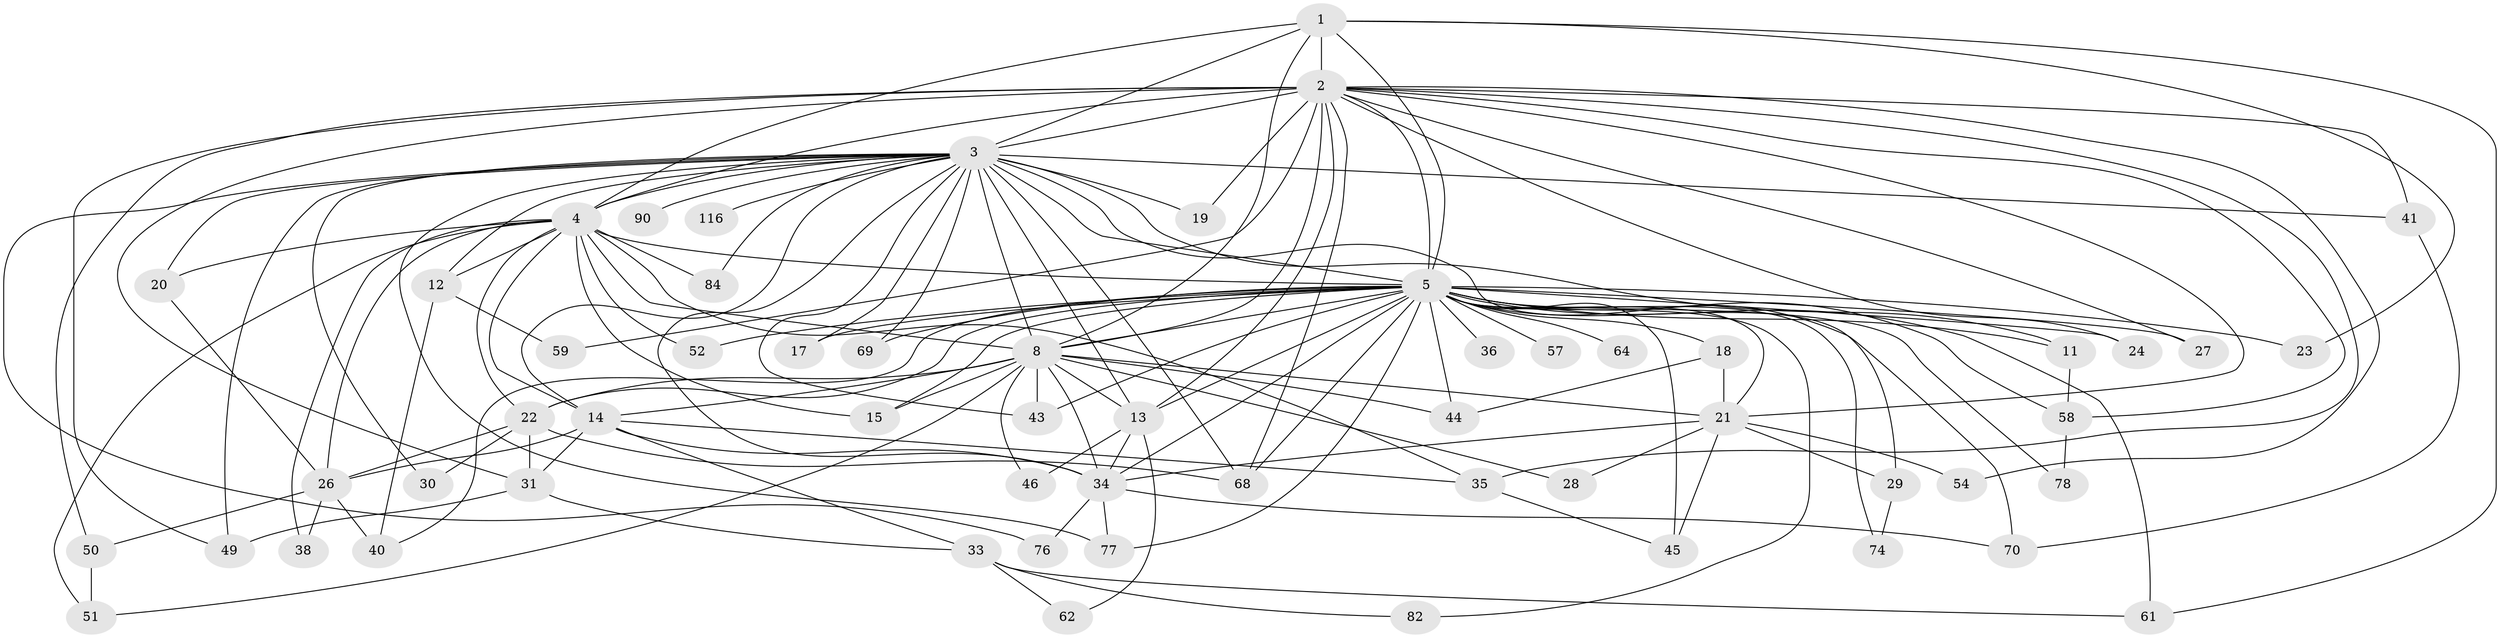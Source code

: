 // original degree distribution, {13: 0.02586206896551724, 20: 0.02586206896551724, 21: 0.008620689655172414, 41: 0.008620689655172414, 23: 0.008620689655172414, 25: 0.008620689655172414, 3: 0.31896551724137934, 4: 0.06896551724137931, 6: 0.017241379310344827, 7: 0.017241379310344827, 5: 0.02586206896551724, 2: 0.4482758620689655, 9: 0.008620689655172414, 8: 0.008620689655172414}
// Generated by graph-tools (version 1.1) at 2025/17/03/04/25 18:17:19]
// undirected, 58 vertices, 140 edges
graph export_dot {
graph [start="1"]
  node [color=gray90,style=filled];
  1;
  2 [super="+98+63+9"];
  3 [super="+81+16+10+32"];
  4 [super="+103+110+65+7"];
  5 [super="+6+101+72"];
  8 [super="+42+85"];
  11;
  12;
  13 [super="+47+71"];
  14 [super="+89"];
  15 [super="+66"];
  17;
  18;
  19;
  20;
  21 [super="+88"];
  22;
  23;
  24;
  26 [super="+87"];
  27 [super="+39"];
  28;
  29;
  30;
  31 [super="+100"];
  33;
  34 [super="+104+91+67"];
  35;
  36;
  38;
  40 [super="+107"];
  41;
  43;
  44 [super="+94"];
  45;
  46;
  49 [super="+112"];
  50;
  51;
  52;
  54;
  57;
  58;
  59;
  61;
  62;
  64 [super="+83"];
  68 [super="+93"];
  69;
  70 [super="+109"];
  74;
  76;
  77 [super="+79"];
  78;
  82;
  84;
  90;
  116;
  1 -- 2 [weight=3];
  1 -- 3 [weight=2];
  1 -- 4 [weight=3];
  1 -- 5 [weight=2];
  1 -- 8;
  1 -- 23;
  1 -- 61;
  2 -- 3 [weight=7];
  2 -- 4 [weight=4];
  2 -- 5 [weight=6];
  2 -- 8 [weight=3];
  2 -- 13;
  2 -- 19;
  2 -- 24;
  2 -- 27 [weight=2];
  2 -- 50;
  2 -- 58;
  2 -- 35;
  2 -- 68;
  2 -- 41;
  2 -- 49;
  2 -- 21;
  2 -- 54;
  2 -- 59;
  2 -- 31;
  3 -- 4 [weight=7];
  3 -- 5 [weight=5];
  3 -- 8 [weight=4];
  3 -- 13;
  3 -- 14;
  3 -- 19;
  3 -- 29;
  3 -- 30;
  3 -- 41;
  3 -- 77;
  3 -- 90 [weight=2];
  3 -- 49;
  3 -- 68;
  3 -- 69;
  3 -- 11;
  3 -- 12;
  3 -- 17;
  3 -- 20;
  3 -- 84;
  3 -- 34 [weight=2];
  3 -- 43;
  3 -- 116;
  3 -- 76;
  4 -- 5 [weight=4];
  4 -- 8 [weight=2];
  4 -- 12;
  4 -- 20;
  4 -- 26;
  4 -- 35;
  4 -- 38;
  4 -- 52;
  4 -- 14;
  4 -- 22;
  4 -- 51;
  4 -- 15;
  4 -- 84;
  5 -- 8 [weight=3];
  5 -- 22;
  5 -- 11;
  5 -- 15;
  5 -- 17;
  5 -- 18;
  5 -- 23;
  5 -- 24;
  5 -- 27;
  5 -- 36;
  5 -- 43;
  5 -- 44;
  5 -- 52;
  5 -- 57;
  5 -- 58;
  5 -- 64 [weight=2];
  5 -- 69;
  5 -- 70;
  5 -- 74;
  5 -- 77 [weight=2];
  5 -- 78 [weight=2];
  5 -- 68;
  5 -- 45;
  5 -- 40;
  5 -- 61;
  5 -- 13 [weight=2];
  5 -- 21;
  5 -- 82;
  5 -- 34;
  8 -- 14;
  8 -- 22;
  8 -- 28;
  8 -- 34;
  8 -- 44;
  8 -- 46;
  8 -- 51;
  8 -- 15;
  8 -- 13 [weight=2];
  8 -- 43;
  8 -- 21;
  11 -- 58;
  12 -- 40;
  12 -- 59;
  13 -- 46;
  13 -- 62;
  13 -- 34;
  14 -- 31;
  14 -- 33;
  14 -- 35;
  14 -- 26;
  14 -- 34;
  18 -- 21;
  18 -- 44;
  20 -- 26;
  21 -- 28;
  21 -- 29;
  21 -- 45;
  21 -- 54;
  21 -- 34;
  22 -- 30;
  22 -- 31;
  22 -- 68;
  22 -- 26;
  26 -- 38;
  26 -- 40;
  26 -- 50;
  29 -- 74;
  31 -- 33;
  31 -- 49;
  33 -- 61;
  33 -- 62;
  33 -- 82;
  34 -- 76;
  34 -- 70;
  34 -- 77;
  35 -- 45;
  41 -- 70;
  50 -- 51;
  58 -- 78;
}
